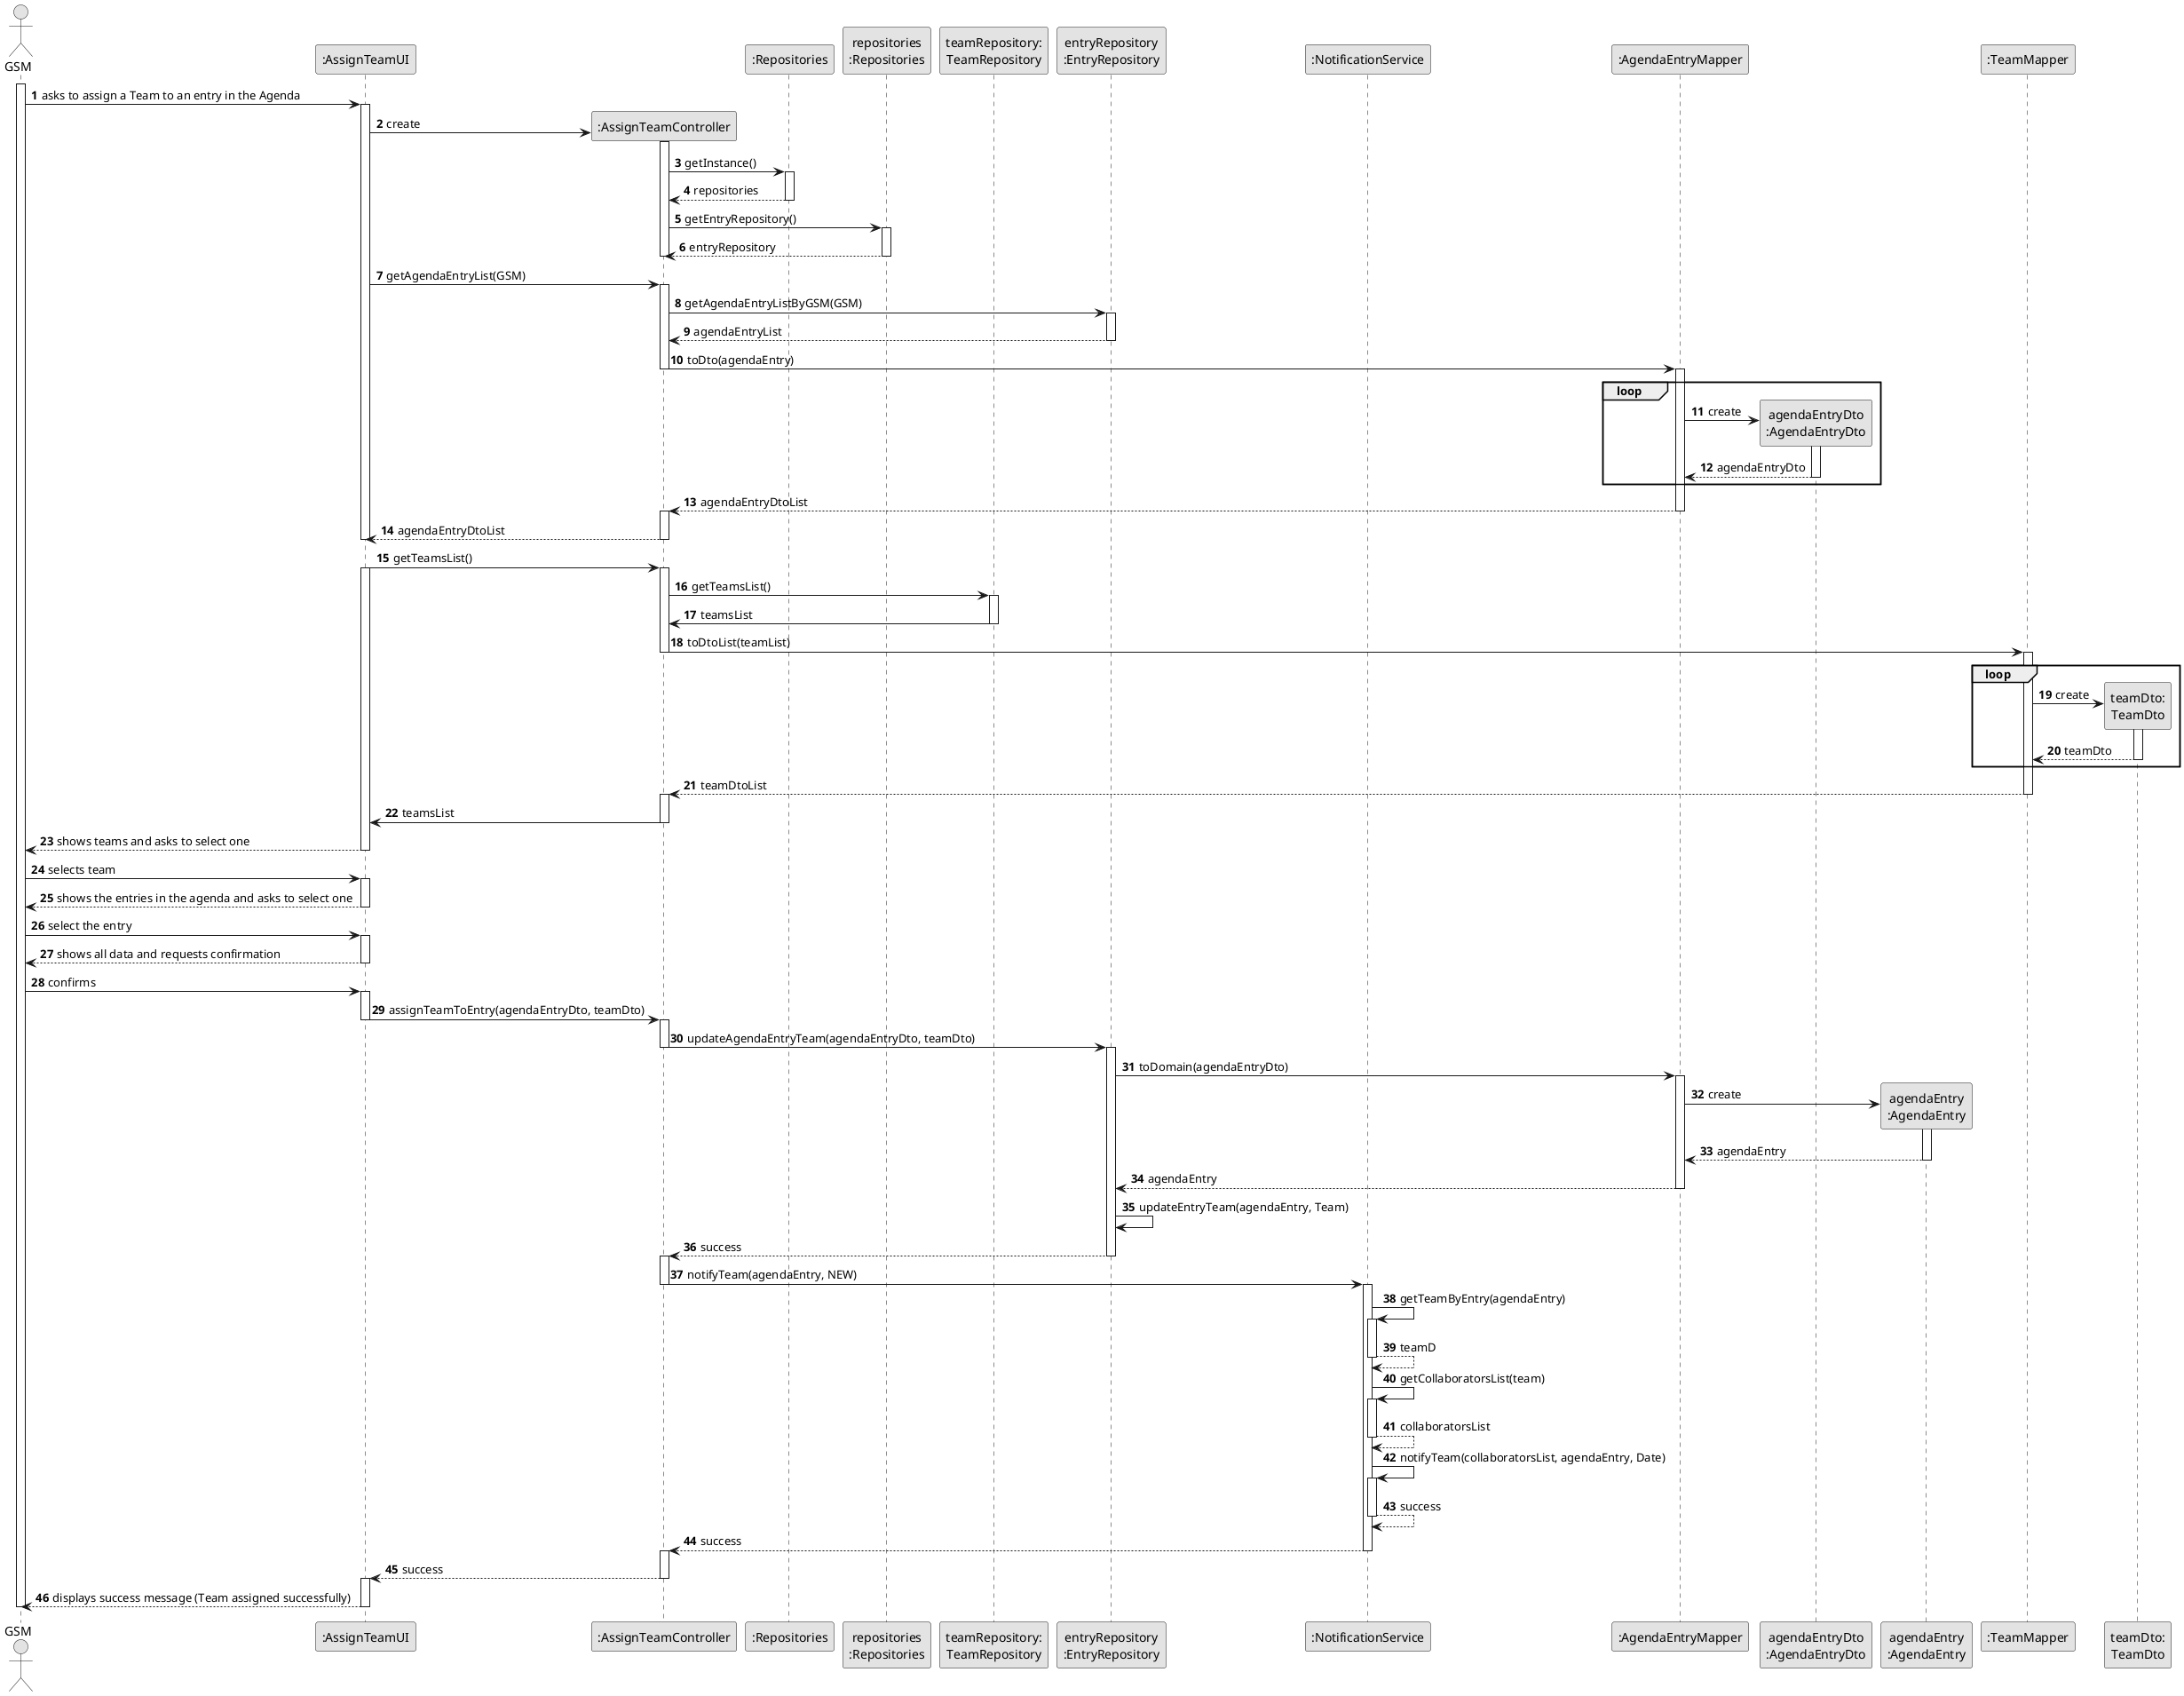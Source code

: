 
@startuml
skinparam monochrome true
skinparam packageStyle rectangle
skinparam shadowing false

'title System Sequence Diagram (SSD) - US006

autonumber

actor "GSM" as GSM
participant ":AssignTeamUI" as UI
participant ":AssignTeamController" as CTRL
participant ":Repositories" as RepositorySingleton
participant "repositories\n:Repositories" as PLAT
participant "teamRepository:\nTeamRepository" as TeamRepository
participant "entryRepository\n:EntryRepository" as EntryRepo
participant ":NotificationService" as NotificationService
participant ":AgendaEntryMapper" as AgendaEntryMapper
participant "agendaEntryDto\n:AgendaEntryDto" as AgendaEntryDto
participant "agendaEntry\n:AgendaEntry" as AgendaEntry
participant ":TeamMapper" as teamMapper
participant "teamDto:\nTeamDto" as teamDto

activate GSM

    GSM -> UI : asks to assign a Team to an entry in the Agenda
    activate UI

        UI -> CTRL** : create
                activate CTRL

                    CTRL -> RepositorySingleton : getInstance()
                    activate RepositorySingleton

                        RepositorySingleton --> CTRL : repositories
                    deactivate RepositorySingleton

                    CTRL -> PLAT : getEntryRepository()
                    activate PLAT

                        PLAT --> CTRL : entryRepository
                    deactivate PLAT

                     deactivate CTRL


        UI -> CTRL: getAgendaEntryList(GSM)
                activate CTRL

                    CTRL -> EntryRepo: getAgendaEntryListByGSM(GSM)
                    activate EntryRepo

                    EntryRepo --> CTRL: agendaEntryList
                    deactivate EntryRepo

                    CTRL -> AgendaEntryMapper : toDto(agendaEntry)
                    deactivate CTRL
                    activate AgendaEntryMapper

                    loop
                        AgendaEntryMapper -> AgendaEntryDto** : create
                        activate AgendaEntryDto

                        AgendaEntryDto --> AgendaEntryMapper : agendaEntryDto
                        deactivate AgendaEntryDto
                    end

                    AgendaEntryMapper --> CTRL : agendaEntryDtoList
                    deactivate AgendaEntryMapper
                    activate CTRL


                CTRL --> UI : agendaEntryDtoList
                deactivate CTRL
                deactivate UI

        UI -> CTRL : getTeamsList()
                activate UI
                activate CTRL

                CTRL -> TeamRepository : getTeamsList()
                activate TeamRepository

                TeamRepository -> CTRL : teamsList
                deactivate TeamRepository

                CTRL -> teamMapper: toDtoList(teamList)
                deactivate CTRL
                activate teamMapper

                    loop

                    teamMapper -> teamDto**: create
                    activate teamDto

                    teamDto --> teamMapper: teamDto
                    deactivate teamDto

                    end loop


                teamMapper --> CTRL: teamDtoList
                deactivate teamMapper
                activate CTRL

                CTRL -> UI : teamsList
                deactivate CTRL

        UI --> GSM : shows teams and asks to select one
        deactivate UI

    GSM -> UI : selects team
    activate UI

    UI --> GSM : shows the entries in the agenda and asks to select one
    deactivate UI

    GSM -> UI: select the entry
    activate UI

    UI --> GSM : shows all data and requests confirmation
    deactivate UI

    GSM -> UI: confirms
    activate UI

        UI -> CTRL : assignTeamToEntry(agendaEntryDto, teamDto)
                deactivate UI
                activate CTRL


                    CTRL -> EntryRepo : updateAgendaEntryTeam(agendaEntryDto, teamDto)
                    deactivate CTRL
                    activate EntryRepo

                    EntryRepo -> AgendaEntryMapper : toDomain(agendaEntryDto)
                    activate AgendaEntryMapper

                        AgendaEntryMapper -> AgendaEntry** : create
                        activate AgendaEntry

                        AgendaEntry --> AgendaEntryMapper : agendaEntry
                        deactivate AgendaEntry

                    AgendaEntryMapper --> EntryRepo : agendaEntry
                    deactivate AgendaEntryMapper

                        EntryRepo -> EntryRepo : updateEntryTeam(agendaEntry, Team)

                    EntryRepo --> CTRL : success
                    deactivate EntryRepo
                    activate CTRL

        CTRL -> NotificationService : notifyTeam(agendaEntry, NEW)
                    deactivate CTRL
                    activate NotificationService

                        NotificationService -> NotificationService : getTeamByEntry(agendaEntry)
                        activate NotificationService

                        NotificationService --> NotificationService : teamD
                        deactivate NotificationService

                        NotificationService -> NotificationService : getCollaboratorsList(team)
                        activate NotificationService

                        NotificationService --> NotificationService : collaboratorsList
                        deactivate NotificationService

                        NotificationService -> NotificationService : notifyTeam(collaboratorsList, agendaEntry, Date)
                        activate NotificationService

                        NotificationService --> NotificationService : success
                        deactivate NotificationService

                        NotificationService --> CTRL : success
                        deactivate NotificationService
                activate CTRL

        CTRL --> UI : success
        deactivate CTRL
        activate UI

    UI --> GSM : displays success message (Team assigned successfully)
    deactivate UI

deactivate GSM

@enduml
